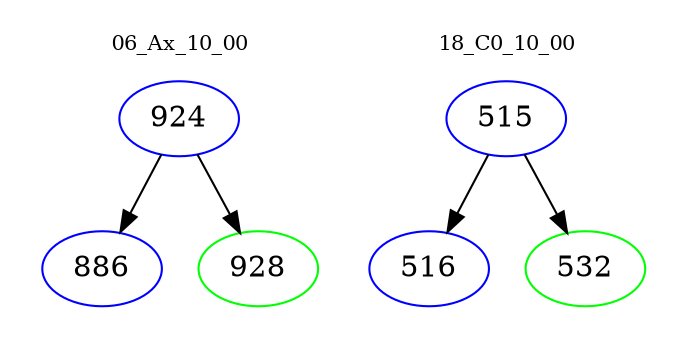 digraph{
subgraph cluster_0 {
color = white
label = "06_Ax_10_00";
fontsize=10;
T0_924 [label="924", color="blue"]
T0_924 -> T0_886 [color="black"]
T0_886 [label="886", color="blue"]
T0_924 -> T0_928 [color="black"]
T0_928 [label="928", color="green"]
}
subgraph cluster_1 {
color = white
label = "18_C0_10_00";
fontsize=10;
T1_515 [label="515", color="blue"]
T1_515 -> T1_516 [color="black"]
T1_516 [label="516", color="blue"]
T1_515 -> T1_532 [color="black"]
T1_532 [label="532", color="green"]
}
}
